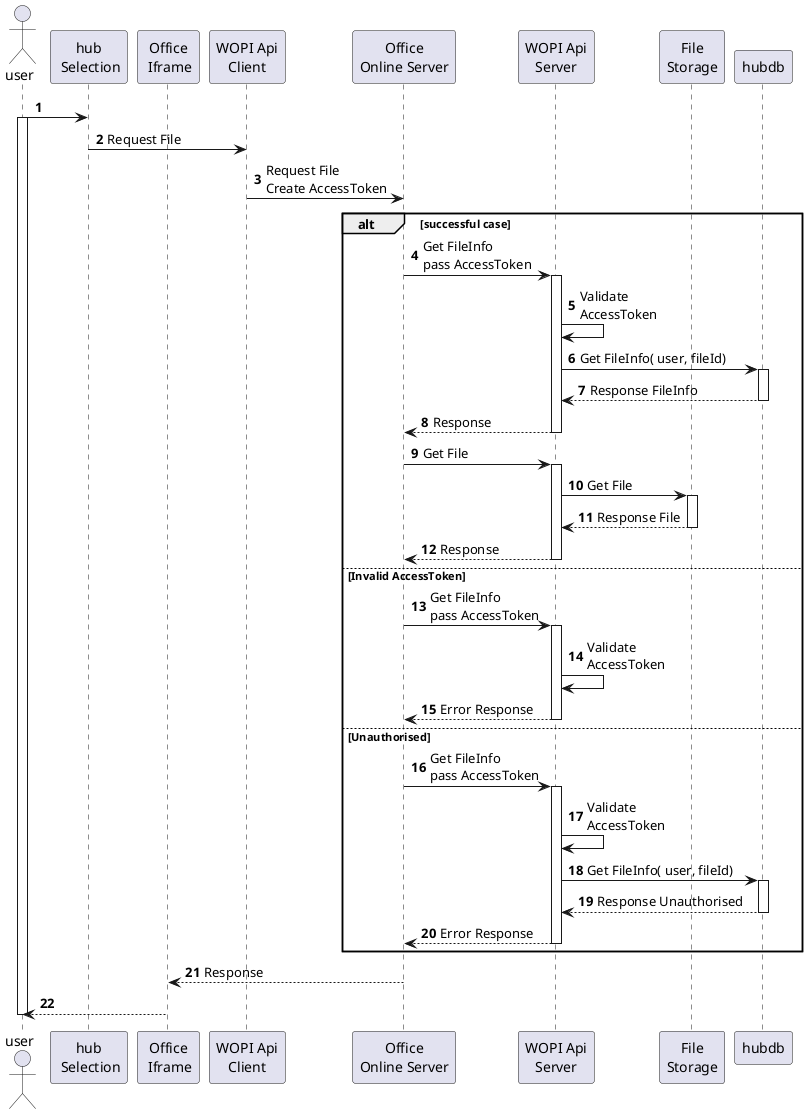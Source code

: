 @startuml WOPI

actor user
participant "hub\n Selection" as hubSl
participant "Office\n Iframe" as hubIf
participant "WOPI Api\nClient" as azWhNe
participant "Office\nOnline Server" as oos
participant "WOPI Api\nServer" as azWaNe
participant "File\nStorage" as azBsNe

autonumber
user -> hubSl 
activate user

    hubSl -> azWhNe : Request File
    azWhNe -> oos : Request File\nCreate AccessToken

    alt successful case
        oos -> azWaNe : Get FileInfo\npass AccessToken
        activate azWaNe
            azWaNe -> azWaNe : Validate\nAccessToken
            azWaNe -> hubdb : Get FileInfo( user, fileId)
            activate hubdb
            return Response FileInfo
        return Response
        oos -> azWaNe : Get File
        activate azWaNe
            azWaNe -> azBsNe : Get File
            activate azBsNe
            return Response File
        return Response 
    else Invalid AccessToken
        oos -> azWaNe : Get FileInfo\npass AccessToken
        activate azWaNe
            azWaNe -> azWaNe : Validate\nAccessToken
        return Error Response
    else Unauthorised
        oos -> azWaNe : Get FileInfo\npass AccessToken
        activate azWaNe
            azWaNe -> azWaNe : Validate\nAccessToken
            azWaNe -> hubdb : Get FileInfo( user, fileId)
            activate hubdb
            return Response Unauthorised
        return Error Response
    end
    oos --> hubIf : Response

hubIf --> user 
deactivate user


@enduml